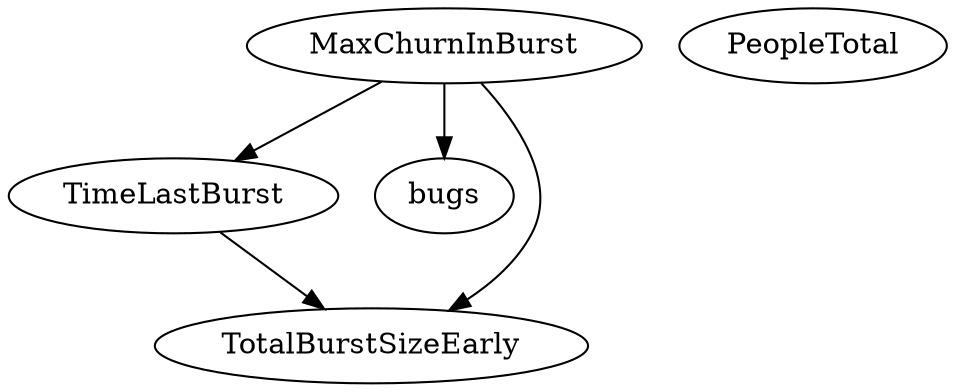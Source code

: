 digraph {
   TimeLastBurst;
   PeopleTotal;
   bugs;
   MaxChurnInBurst;
   TotalBurstSizeEarly;
   TimeLastBurst -> TotalBurstSizeEarly;
   MaxChurnInBurst -> TimeLastBurst;
   MaxChurnInBurst -> bugs;
   MaxChurnInBurst -> TotalBurstSizeEarly;
}
